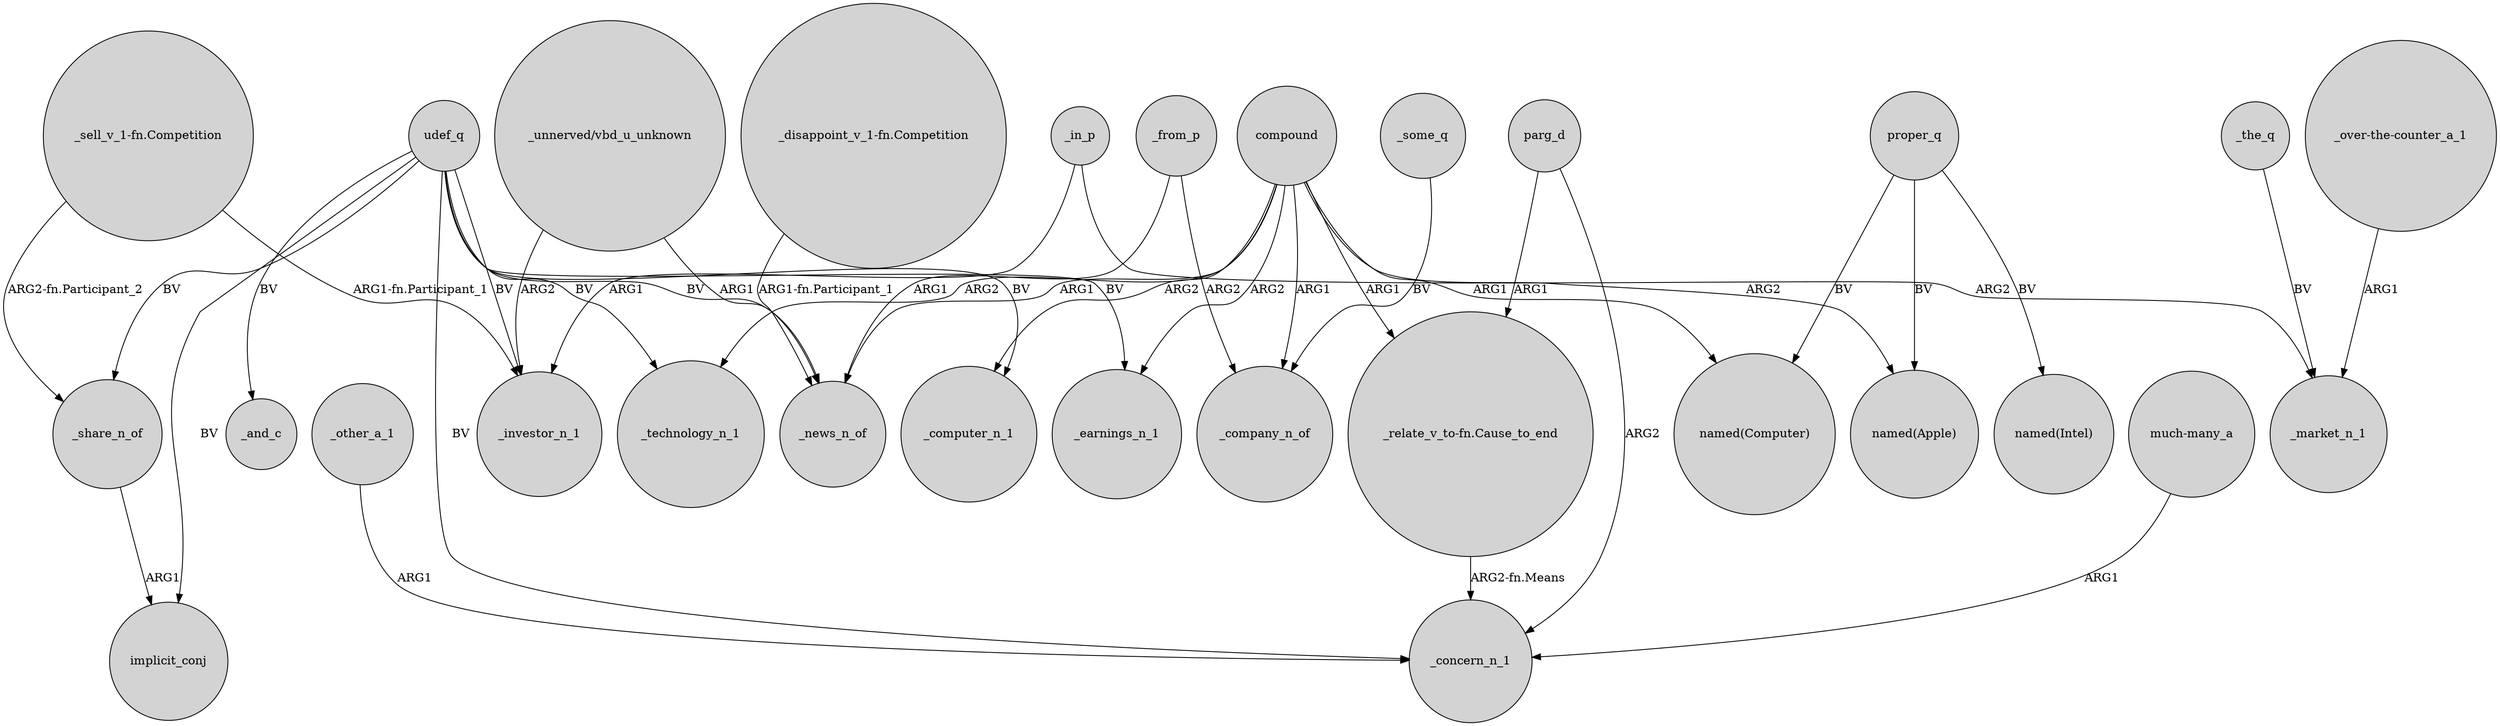 digraph {
	node [shape=circle style=filled]
	proper_q -> "named(Apple)" [label=BV]
	"_sell_v_1-fn.Competition" -> _share_n_of [label="ARG2-fn.Participant_2"]
	udef_q -> _news_n_of [label=BV]
	compound -> "named(Computer)" [label=ARG1]
	compound -> "_relate_v_to-fn.Cause_to_end" [label=ARG1]
	"_unnerved/vbd_u_unknown" -> _investor_n_1 [label=ARG2]
	proper_q -> "named(Computer)" [label=BV]
	"_unnerved/vbd_u_unknown" -> _news_n_of [label=ARG1]
	"_sell_v_1-fn.Competition" -> _investor_n_1 [label="ARG1-fn.Participant_1"]
	compound -> _news_n_of [label=ARG1]
	compound -> _computer_n_1 [label=ARG2]
	_from_p -> _news_n_of [label=ARG1]
	compound -> _company_n_of [label=ARG1]
	udef_q -> _and_c [label=BV]
	compound -> "named(Apple)" [label=ARG2]
	_the_q -> _market_n_1 [label=BV]
	udef_q -> _technology_n_1 [label=BV]
	proper_q -> "named(Intel)" [label=BV]
	compound -> _technology_n_1 [label=ARG2]
	compound -> _earnings_n_1 [label=ARG2]
	_in_p -> _market_n_1 [label=ARG2]
	parg_d -> _concern_n_1 [label=ARG2]
	parg_d -> "_relate_v_to-fn.Cause_to_end" [label=ARG1]
	udef_q -> _earnings_n_1 [label=BV]
	_in_p -> _investor_n_1 [label=ARG1]
	udef_q -> _share_n_of [label=BV]
	"_over-the-counter_a_1" -> _market_n_1 [label=ARG1]
	"much-many_a" -> _concern_n_1 [label=ARG1]
	udef_q -> _computer_n_1 [label=BV]
	_other_a_1 -> _concern_n_1 [label=ARG1]
	_from_p -> _company_n_of [label=ARG2]
	"_relate_v_to-fn.Cause_to_end" -> _concern_n_1 [label="ARG2-fn.Means"]
	udef_q -> _concern_n_1 [label=BV]
	"_disappoint_v_1-fn.Competition" -> _news_n_of [label="ARG1-fn.Participant_1"]
	udef_q -> _investor_n_1 [label=BV]
	_some_q -> _company_n_of [label=BV]
	udef_q -> implicit_conj [label=BV]
	_share_n_of -> implicit_conj [label=ARG1]
}
